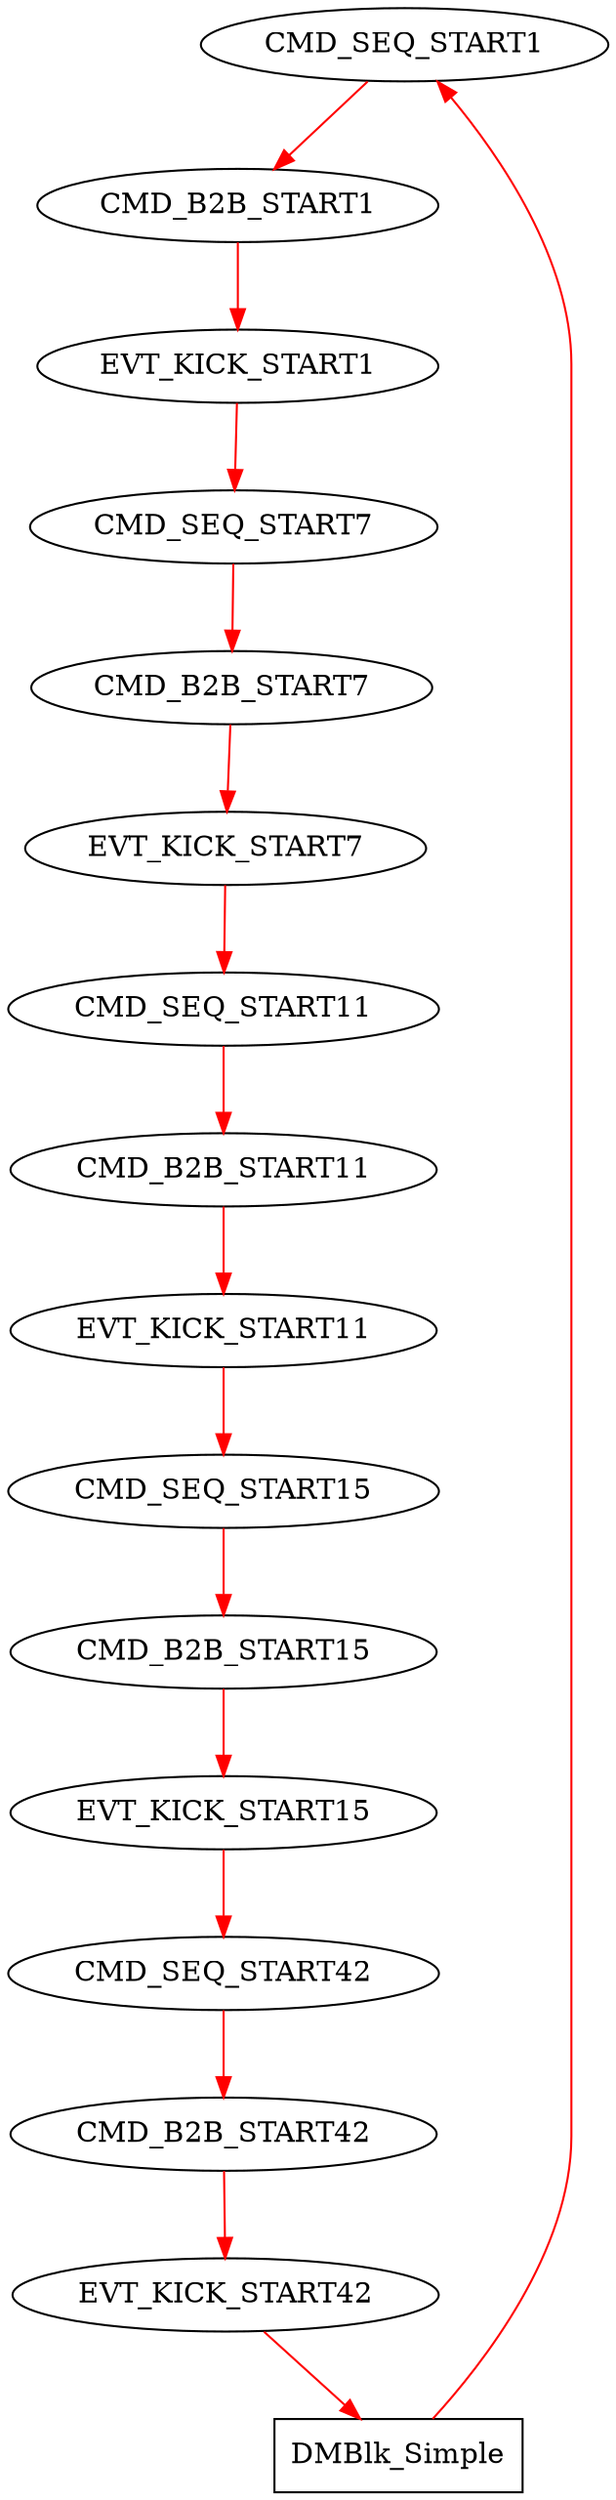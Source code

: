 digraph g {
name="testv1";

graph [rankdir=TB, nodesep=0.6, mindist=0.6, ranksep=0.6, overlap=false]
node  [type="tmsg",   shape="rectangle", style="filled", fillcolor="white", color="black", cpu="3"]
edge  [type="defdst", color="red"]

// events mit block
CMD_SEQ_START1      [type="tmsg",      pattern="B2B_TEST", patentry="true",   toffs=          0, id="0x112c101000100001", par="0x123", shape="oval"];
CMD_B2B_START1      [type="tmsg",      pattern="B2B_TEST",                    toffs=  100000000, id="0x112c81f000100001", par="0x456", shape="oval"];
EVT_KICK_START1     [type="tmsg",      pattern="B2B_TEST",                    toffs=  101900000, id="0x112c031000100001", par="0x456", shape="oval"];
CMD_SEQ_START7      [type="tmsg",      pattern="B2B_TEST",                    toffs=  200000000, id="0x112c101000700001", par="0x123", shape="oval"];
CMD_B2B_START7      [type="tmsg",      pattern="B2B_TEST",                    toffs=  300000000, id="0x112c81f000700001", par="0x456", shape="oval"];
EVT_KICK_START7     [type="tmsg",      pattern="B2B_TEST",                    toffs=  301900000, id="0x112c031000700001", par="0x456", shape="oval"];
CMD_SEQ_START11     [type="tmsg",      pattern="B2B_TEST",                    toffs=  400000000, id="0x1154101000b00001", par="0x123", shape="oval"];
CMD_B2B_START11     [type="tmsg",      pattern="B2B_TEST",                    toffs=  500000000, id="0x115481f000b00001", par="0x456", shape="oval"];
EVT_KICK_START11    [type="tmsg",      pattern="B2B_TEST",                    toffs=  501900000, id="0x1154045000b00001", par="0x456", shape="oval"];
CMD_SEQ_START15     [type="tmsg",      pattern="B2B_TEST",                    toffs=  700000000, id="0x112c101000f00001", par="0x123", shape="oval"];
CMD_B2B_START15     [type="tmsg",      pattern="B2B_TEST",                    toffs=  800000000, id="0x112c81f000f00001", par="0x456", shape="oval"];
EVT_KICK_START15    [type="tmsg",      pattern="B2B_TEST",                    toffs=  801900000, id="0x112c031000f00001", par="0x456", shape="oval"];
CMD_SEQ_START42     [type="tmsg",      pattern="B2B_TEST",                    toffs=  900000000, id="0x112c101004200001", par="0x123", shape="oval"];
CMD_B2B_START42     [type="tmsg",      pattern="B2B_TEST",                    toffs= 1000000000, id="0x112c81f004200001", par="0x456", shape="oval"];
EVT_KICK_START42    [type="tmsg",      pattern="B2B_TEST",                    toffs= 1190000000, id="0x112c031004200001", par="0x456", shape="oval"];

DMBlk_Simple        [type="block",     pattern="B2B_TEST", patexit="true",  tperiod= 1200000000];                                 

// sequenz
CMD_SEQ_START1 -> CMD_B2B_START1 -> EVT_KICK_START1 -> CMD_SEQ_START7 -> CMD_B2B_START7 -> EVT_KICK_START7 -> CMD_SEQ_START11 -> CMD_B2B_START11 -> EVT_KICK_START11 -> CMD_SEQ_START15 -> CMD_B2B_START15 -> EVT_KICK_START15 -> CMD_SEQ_START42 -> CMD_B2B_START42 -> EVT_KICK_START42 -> DMBlk_Simple -> CMD_SEQ_START1;
}
